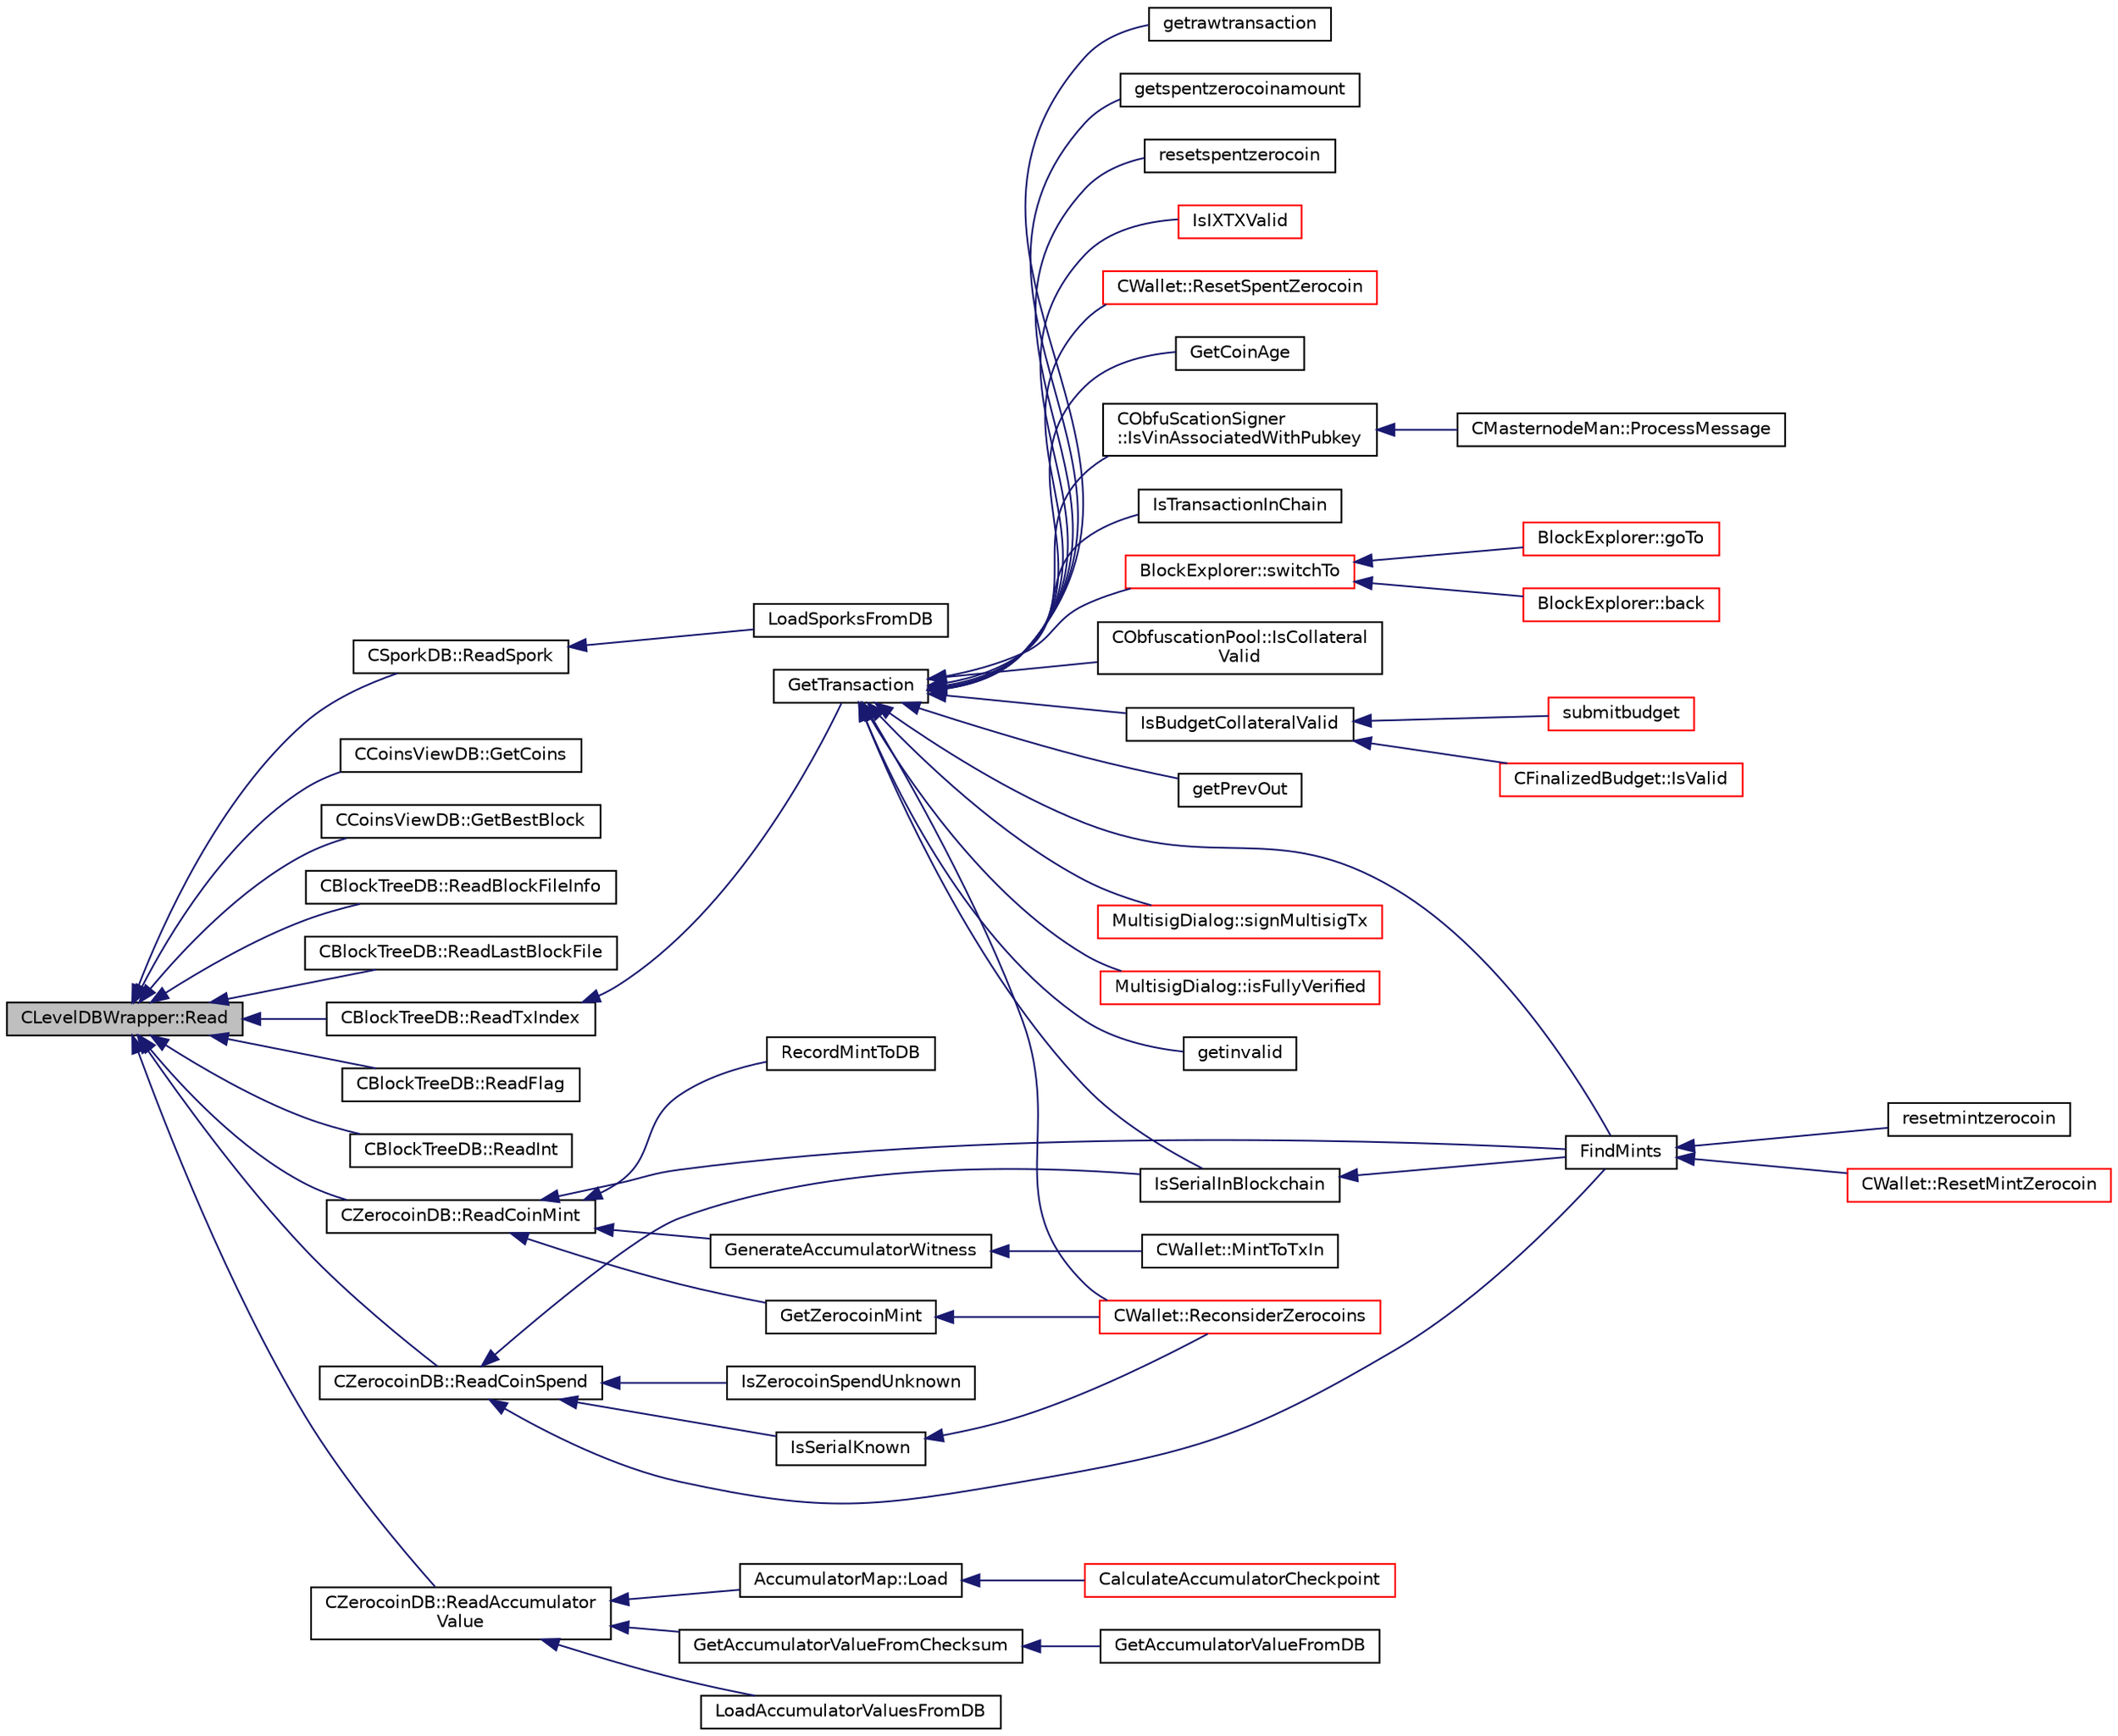 digraph "CLevelDBWrapper::Read"
{
  edge [fontname="Helvetica",fontsize="10",labelfontname="Helvetica",labelfontsize="10"];
  node [fontname="Helvetica",fontsize="10",shape=record];
  rankdir="LR";
  Node34 [label="CLevelDBWrapper::Read",height=0.2,width=0.4,color="black", fillcolor="grey75", style="filled", fontcolor="black"];
  Node34 -> Node35 [dir="back",color="midnightblue",fontsize="10",style="solid",fontname="Helvetica"];
  Node35 [label="CSporkDB::ReadSpork",height=0.2,width=0.4,color="black", fillcolor="white", style="filled",URL="$class_c_spork_d_b.html#a346e545c337070e9f7827c4eb1abcdb1"];
  Node35 -> Node36 [dir="back",color="midnightblue",fontsize="10",style="solid",fontname="Helvetica"];
  Node36 [label="LoadSporksFromDB",height=0.2,width=0.4,color="black", fillcolor="white", style="filled",URL="$spork_8h.html#a8ca9266accb6cf34f86a4f9244f22e79"];
  Node34 -> Node37 [dir="back",color="midnightblue",fontsize="10",style="solid",fontname="Helvetica"];
  Node37 [label="CCoinsViewDB::GetCoins",height=0.2,width=0.4,color="black", fillcolor="white", style="filled",URL="$class_c_coins_view_d_b.html#ac35a80d1115ec697101d382e71db5b31",tooltip="Retrieve the CCoins (unspent transaction outputs) for a given txid. "];
  Node34 -> Node38 [dir="back",color="midnightblue",fontsize="10",style="solid",fontname="Helvetica"];
  Node38 [label="CCoinsViewDB::GetBestBlock",height=0.2,width=0.4,color="black", fillcolor="white", style="filled",URL="$class_c_coins_view_d_b.html#ac9c513a34b9e58d942fdbeafd9e5bbce",tooltip="Retrieve the block hash whose state this CCoinsView currently represents. "];
  Node34 -> Node39 [dir="back",color="midnightblue",fontsize="10",style="solid",fontname="Helvetica"];
  Node39 [label="CBlockTreeDB::ReadBlockFileInfo",height=0.2,width=0.4,color="black", fillcolor="white", style="filled",URL="$class_c_block_tree_d_b.html#a6f951198dc53fbe9194626ff82638656"];
  Node34 -> Node40 [dir="back",color="midnightblue",fontsize="10",style="solid",fontname="Helvetica"];
  Node40 [label="CBlockTreeDB::ReadLastBlockFile",height=0.2,width=0.4,color="black", fillcolor="white", style="filled",URL="$class_c_block_tree_d_b.html#adb1276fe2f0e0c4c106660948c581711"];
  Node34 -> Node41 [dir="back",color="midnightblue",fontsize="10",style="solid",fontname="Helvetica"];
  Node41 [label="CBlockTreeDB::ReadTxIndex",height=0.2,width=0.4,color="black", fillcolor="white", style="filled",URL="$class_c_block_tree_d_b.html#a74383427266d627e84c2d0c8e21e03c7"];
  Node41 -> Node42 [dir="back",color="midnightblue",fontsize="10",style="solid",fontname="Helvetica"];
  Node42 [label="GetTransaction",height=0.2,width=0.4,color="black", fillcolor="white", style="filled",URL="$transaction_8cpp.html#a044ae412844f02db690466dd24d9bb71",tooltip="Return transaction in tx, and if it was found inside a block, its hash is placed in hashBlock..."];
  Node42 -> Node43 [dir="back",color="midnightblue",fontsize="10",style="solid",fontname="Helvetica"];
  Node43 [label="GetCoinAge",height=0.2,width=0.4,color="black", fillcolor="white", style="filled",URL="$main_8h.html#a21bc4b48fd02104afe1a40b20c1cb6a3"];
  Node42 -> Node44 [dir="back",color="midnightblue",fontsize="10",style="solid",fontname="Helvetica"];
  Node44 [label="FindMints",height=0.2,width=0.4,color="black", fillcolor="white", style="filled",URL="$main_8h.html#a5bdf923beb5f3417fd033c28216b6acb"];
  Node44 -> Node45 [dir="back",color="midnightblue",fontsize="10",style="solid",fontname="Helvetica"];
  Node45 [label="resetmintzerocoin",height=0.2,width=0.4,color="black", fillcolor="white", style="filled",URL="$rpcwallet_8cpp.html#a9336d9bdaa3e1ebb98fb2cc6fdef1d9b"];
  Node44 -> Node46 [dir="back",color="midnightblue",fontsize="10",style="solid",fontname="Helvetica"];
  Node46 [label="CWallet::ResetMintZerocoin",height=0.2,width=0.4,color="red", fillcolor="white", style="filled",URL="$class_c_wallet.html#a48b81fb27683fe4693a7385909dcd391"];
  Node42 -> Node48 [dir="back",color="midnightblue",fontsize="10",style="solid",fontname="Helvetica"];
  Node48 [label="IsSerialInBlockchain",height=0.2,width=0.4,color="black", fillcolor="white", style="filled",URL="$main_8h.html#a1a986f7c3a557068daa8fa72f7daf3e6"];
  Node48 -> Node44 [dir="back",color="midnightblue",fontsize="10",style="solid",fontname="Helvetica"];
  Node42 -> Node49 [dir="back",color="midnightblue",fontsize="10",style="solid",fontname="Helvetica"];
  Node49 [label="IsTransactionInChain",height=0.2,width=0.4,color="black", fillcolor="white", style="filled",URL="$main_8h.html#acf680d8592846483eb46cb87478cee95"];
  Node42 -> Node50 [dir="back",color="midnightblue",fontsize="10",style="solid",fontname="Helvetica"];
  Node50 [label="IsBudgetCollateralValid",height=0.2,width=0.4,color="black", fillcolor="white", style="filled",URL="$masternode-budget_8h.html#af987fefd1417be5dcd356634986dbf83"];
  Node50 -> Node51 [dir="back",color="midnightblue",fontsize="10",style="solid",fontname="Helvetica"];
  Node51 [label="CFinalizedBudget::IsValid",height=0.2,width=0.4,color="red", fillcolor="white", style="filled",URL="$class_c_finalized_budget.html#ae91a3b63f88979a2cf5252b91b9f339d"];
  Node50 -> Node54 [dir="back",color="midnightblue",fontsize="10",style="solid",fontname="Helvetica"];
  Node54 [label="submitbudget",height=0.2,width=0.4,color="red", fillcolor="white", style="filled",URL="$rpcmasternode-budget_8cpp.html#a7567b2accf3b6fd9ae5a98b9e6506e9e"];
  Node42 -> Node56 [dir="back",color="midnightblue",fontsize="10",style="solid",fontname="Helvetica"];
  Node56 [label="CObfuscationPool::IsCollateral\lValid",height=0.2,width=0.4,color="black", fillcolor="white", style="filled",URL="$class_c_obfuscation_pool.html#a821ebbd4ae62c5ad7e80e24a3038bdec",tooltip="If the collateral is valid given by a client. "];
  Node42 -> Node57 [dir="back",color="midnightblue",fontsize="10",style="solid",fontname="Helvetica"];
  Node57 [label="CObfuScationSigner\l::IsVinAssociatedWithPubkey",height=0.2,width=0.4,color="black", fillcolor="white", style="filled",URL="$class_c_obfu_scation_signer.html#ae52356535949db63ac24a3815c0ca117",tooltip="Is the inputs associated with this public key? (and there is 10000 DIV - checking if valid masternode..."];
  Node57 -> Node58 [dir="back",color="midnightblue",fontsize="10",style="solid",fontname="Helvetica"];
  Node58 [label="CMasternodeMan::ProcessMessage",height=0.2,width=0.4,color="black", fillcolor="white", style="filled",URL="$class_c_masternode_man.html#ae3e5d263cebdcd932eca49caeadce9aa"];
  Node42 -> Node59 [dir="back",color="midnightblue",fontsize="10",style="solid",fontname="Helvetica"];
  Node59 [label="getPrevOut",height=0.2,width=0.4,color="black", fillcolor="white", style="filled",URL="$blockexplorer_8h.html#ade846262ab59cf467f3bff6c3a31a52c"];
  Node42 -> Node60 [dir="back",color="midnightblue",fontsize="10",style="solid",fontname="Helvetica"];
  Node60 [label="BlockExplorer::switchTo",height=0.2,width=0.4,color="red", fillcolor="white", style="filled",URL="$class_block_explorer.html#a24d6353efb00436dd029e234e3a86121"];
  Node60 -> Node61 [dir="back",color="midnightblue",fontsize="10",style="solid",fontname="Helvetica"];
  Node61 [label="BlockExplorer::goTo",height=0.2,width=0.4,color="red", fillcolor="white", style="filled",URL="$class_block_explorer.html#a32a642323bf89030d4f3519d79893ccd"];
  Node60 -> Node65 [dir="back",color="midnightblue",fontsize="10",style="solid",fontname="Helvetica"];
  Node65 [label="BlockExplorer::back",height=0.2,width=0.4,color="red", fillcolor="white", style="filled",URL="$class_block_explorer.html#aed5a84d4c9691f29721829eca6023169"];
  Node42 -> Node67 [dir="back",color="midnightblue",fontsize="10",style="solid",fontname="Helvetica"];
  Node67 [label="MultisigDialog::signMultisigTx",height=0.2,width=0.4,color="red", fillcolor="white", style="filled",URL="$class_multisig_dialog.html#accd639f522281361bdf409e88909eb98"];
  Node42 -> Node69 [dir="back",color="midnightblue",fontsize="10",style="solid",fontname="Helvetica"];
  Node69 [label="MultisigDialog::isFullyVerified",height=0.2,width=0.4,color="red", fillcolor="white", style="filled",URL="$class_multisig_dialog.html#a3e11d93578e92591af343b003b817dfe"];
  Node42 -> Node70 [dir="back",color="midnightblue",fontsize="10",style="solid",fontname="Helvetica"];
  Node70 [label="getinvalid",height=0.2,width=0.4,color="black", fillcolor="white", style="filled",URL="$rpcblockchain_8cpp.html#a1a8c56576372cf3e61515c4b7b55e60f"];
  Node42 -> Node71 [dir="back",color="midnightblue",fontsize="10",style="solid",fontname="Helvetica"];
  Node71 [label="getrawtransaction",height=0.2,width=0.4,color="black", fillcolor="white", style="filled",URL="$rpcrawtransaction_8cpp.html#a12e1b8a05d99d1544e5343c2282cc55a"];
  Node42 -> Node72 [dir="back",color="midnightblue",fontsize="10",style="solid",fontname="Helvetica"];
  Node72 [label="getspentzerocoinamount",height=0.2,width=0.4,color="black", fillcolor="white", style="filled",URL="$rpcrawtransaction_8cpp.html#af1e6a7813ea10b5897295724b9f06dfb"];
  Node42 -> Node73 [dir="back",color="midnightblue",fontsize="10",style="solid",fontname="Helvetica"];
  Node73 [label="resetspentzerocoin",height=0.2,width=0.4,color="black", fillcolor="white", style="filled",URL="$rpcwallet_8cpp.html#afb44b523a9bdf20668ec1e8f2161aa1a"];
  Node42 -> Node74 [dir="back",color="midnightblue",fontsize="10",style="solid",fontname="Helvetica"];
  Node74 [label="IsIXTXValid",height=0.2,width=0.4,color="red", fillcolor="white", style="filled",URL="$swifttx_8h.html#a091b5dc50769595bb701d5f85ca475e5"];
  Node42 -> Node76 [dir="back",color="midnightblue",fontsize="10",style="solid",fontname="Helvetica"];
  Node76 [label="CWallet::ResetSpentZerocoin",height=0.2,width=0.4,color="red", fillcolor="white", style="filled",URL="$class_c_wallet.html#abc70af84f54700a62cf8ef530f6faaaa"];
  Node42 -> Node78 [dir="back",color="midnightblue",fontsize="10",style="solid",fontname="Helvetica"];
  Node78 [label="CWallet::ReconsiderZerocoins",height=0.2,width=0.4,color="red", fillcolor="white", style="filled",URL="$class_c_wallet.html#ae0d869b52e1efd245bd5fcbbff925531"];
  Node34 -> Node80 [dir="back",color="midnightblue",fontsize="10",style="solid",fontname="Helvetica"];
  Node80 [label="CBlockTreeDB::ReadFlag",height=0.2,width=0.4,color="black", fillcolor="white", style="filled",URL="$class_c_block_tree_d_b.html#acd779c4653fd9a87fffe95d53ce7c6d3"];
  Node34 -> Node81 [dir="back",color="midnightblue",fontsize="10",style="solid",fontname="Helvetica"];
  Node81 [label="CBlockTreeDB::ReadInt",height=0.2,width=0.4,color="black", fillcolor="white", style="filled",URL="$class_c_block_tree_d_b.html#a120ccdce99265a3c18096c521efe2420"];
  Node34 -> Node82 [dir="back",color="midnightblue",fontsize="10",style="solid",fontname="Helvetica"];
  Node82 [label="CZerocoinDB::ReadCoinMint",height=0.2,width=0.4,color="black", fillcolor="white", style="filled",URL="$class_c_zerocoin_d_b.html#a90b0f4aecbbbe57b1b9cad6e1c37ec15"];
  Node82 -> Node83 [dir="back",color="midnightblue",fontsize="10",style="solid",fontname="Helvetica"];
  Node83 [label="GenerateAccumulatorWitness",height=0.2,width=0.4,color="black", fillcolor="white", style="filled",URL="$accumulators_8cpp.html#a23063579a58f9166ec6acc28bc08b752"];
  Node83 -> Node84 [dir="back",color="midnightblue",fontsize="10",style="solid",fontname="Helvetica"];
  Node84 [label="CWallet::MintToTxIn",height=0.2,width=0.4,color="black", fillcolor="white", style="filled",URL="$class_c_wallet.html#a5b32d86806615c59f15431f300f0c729"];
  Node82 -> Node44 [dir="back",color="midnightblue",fontsize="10",style="solid",fontname="Helvetica"];
  Node82 -> Node85 [dir="back",color="midnightblue",fontsize="10",style="solid",fontname="Helvetica"];
  Node85 [label="GetZerocoinMint",height=0.2,width=0.4,color="black", fillcolor="white", style="filled",URL="$main_8h.html#a3f62765d55fbf355a90dc5160cde5bd6"];
  Node85 -> Node78 [dir="back",color="midnightblue",fontsize="10",style="solid",fontname="Helvetica"];
  Node82 -> Node86 [dir="back",color="midnightblue",fontsize="10",style="solid",fontname="Helvetica"];
  Node86 [label="RecordMintToDB",height=0.2,width=0.4,color="black", fillcolor="white", style="filled",URL="$main_8cpp.html#a75bbd03139d5875f7082461617b46bb4",tooltip="zerocoin transaction checks "];
  Node34 -> Node87 [dir="back",color="midnightblue",fontsize="10",style="solid",fontname="Helvetica"];
  Node87 [label="CZerocoinDB::ReadCoinSpend",height=0.2,width=0.4,color="black", fillcolor="white", style="filled",URL="$class_c_zerocoin_d_b.html#abd5c1b53d5ed33d4196010e51e2b8cbb"];
  Node87 -> Node44 [dir="back",color="midnightblue",fontsize="10",style="solid",fontname="Helvetica"];
  Node87 -> Node88 [dir="back",color="midnightblue",fontsize="10",style="solid",fontname="Helvetica"];
  Node88 [label="IsSerialKnown",height=0.2,width=0.4,color="black", fillcolor="white", style="filled",URL="$main_8h.html#a42a7565c77e2237490c244e5485b59c8"];
  Node88 -> Node78 [dir="back",color="midnightblue",fontsize="10",style="solid",fontname="Helvetica"];
  Node87 -> Node48 [dir="back",color="midnightblue",fontsize="10",style="solid",fontname="Helvetica"];
  Node87 -> Node89 [dir="back",color="midnightblue",fontsize="10",style="solid",fontname="Helvetica"];
  Node89 [label="IsZerocoinSpendUnknown",height=0.2,width=0.4,color="black", fillcolor="white", style="filled",URL="$main_8cpp.html#a637dff8c0434cbe7170e3e799d64fad7"];
  Node34 -> Node90 [dir="back",color="midnightblue",fontsize="10",style="solid",fontname="Helvetica"];
  Node90 [label="CZerocoinDB::ReadAccumulator\lValue",height=0.2,width=0.4,color="black", fillcolor="white", style="filled",URL="$class_c_zerocoin_d_b.html#a8eb79c950d83952e2db1177c574addb5"];
  Node90 -> Node91 [dir="back",color="midnightblue",fontsize="10",style="solid",fontname="Helvetica"];
  Node91 [label="AccumulatorMap::Load",height=0.2,width=0.4,color="black", fillcolor="white", style="filled",URL="$class_accumulator_map.html#a555952cd361c42cc880d4e6dc612f5de"];
  Node91 -> Node92 [dir="back",color="midnightblue",fontsize="10",style="solid",fontname="Helvetica"];
  Node92 [label="CalculateAccumulatorCheckpoint",height=0.2,width=0.4,color="red", fillcolor="white", style="filled",URL="$accumulators_8h.html#a62f6e6ab26cfeebb5b184a41ba770e0e"];
  Node90 -> Node94 [dir="back",color="midnightblue",fontsize="10",style="solid",fontname="Helvetica"];
  Node94 [label="GetAccumulatorValueFromChecksum",height=0.2,width=0.4,color="black", fillcolor="white", style="filled",URL="$accumulators_8h.html#a88eb154b2b5a4a58836d2fca049f7a1e"];
  Node94 -> Node95 [dir="back",color="midnightblue",fontsize="10",style="solid",fontname="Helvetica"];
  Node95 [label="GetAccumulatorValueFromDB",height=0.2,width=0.4,color="black", fillcolor="white", style="filled",URL="$accumulators_8h.html#a7ed8bbb6f16780d53c417d37c39a9082"];
  Node90 -> Node96 [dir="back",color="midnightblue",fontsize="10",style="solid",fontname="Helvetica"];
  Node96 [label="LoadAccumulatorValuesFromDB",height=0.2,width=0.4,color="black", fillcolor="white", style="filled",URL="$accumulators_8h.html#a9c489b2d05ea43b08e90b64c9a5125c3"];
}
